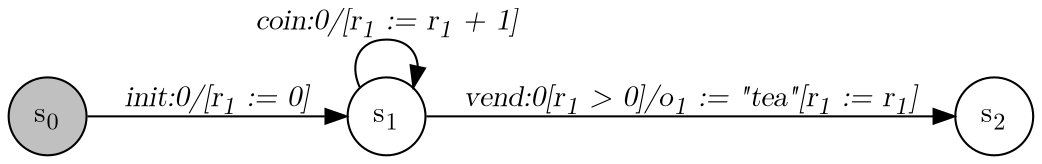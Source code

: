 digraph Coin_Tea{
    graph [rankdir="LR", fontname="Latin Modern Math", margin=0];
    node [color="black", fillcolor="white", shape="circle", style="filled", fontname="Latin Modern Math"];
    edge [fontname="Latin Modern Math"];

    s0[fillcolor="gray", label=<s<sub>0</sub>>];
    s1[label=<s<sub>1</sub>>];
    s2[label=<s<sub>2</sub>>];

    s0->s1[id=INIT label=<<i>init:0/&#91;r<sub>1</sub> := 0&#93;</i>>];
    s1->s1[id=COIN label=<<i>coin:0/&#91;r<sub>1</sub> := r<sub>1</sub> + 1&#93;</i>>];
    s1->s2[id=VEND label=<<i>vend:0&#91;r<sub>1</sub> &gt; 0&#93;/o<sub>1</sub> := "tea"&#91;r<sub>1</sub> := r<sub>1</sub>&#93;</i>>];
}
